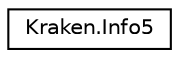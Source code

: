 digraph "Graphical Class Hierarchy"
{
 // LATEX_PDF_SIZE
  edge [fontname="Helvetica",fontsize="10",labelfontname="Helvetica",labelfontsize="10"];
  node [fontname="Helvetica",fontsize="10",shape=record];
  rankdir="LR";
  Node0 [label="Kraken.Info5",height=0.2,width=0.4,color="black", fillcolor="white", style="filled",URL="$class_kraken_1_1_info5.html",tooltip=" "];
}
